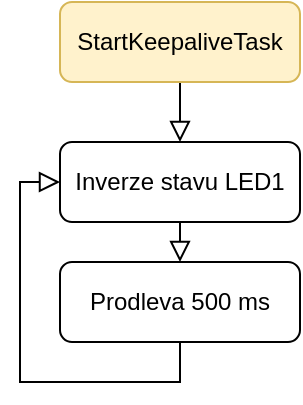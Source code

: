 <mxfile version="24.4.0" type="device" pages="7">
  <diagram id="C5RBs43oDa-KdzZeNtuy" name="KeepaliveTask">
    <mxGraphModel dx="830" dy="479" grid="1" gridSize="10" guides="1" tooltips="1" connect="1" arrows="1" fold="1" page="1" pageScale="1" pageWidth="827" pageHeight="1169" math="0" shadow="0">
      <root>
        <mxCell id="WIyWlLk6GJQsqaUBKTNV-0" />
        <mxCell id="WIyWlLk6GJQsqaUBKTNV-1" parent="WIyWlLk6GJQsqaUBKTNV-0" />
        <mxCell id="WIyWlLk6GJQsqaUBKTNV-2" value="" style="rounded=0;html=1;jettySize=auto;orthogonalLoop=1;fontSize=11;endArrow=block;endFill=0;endSize=8;strokeWidth=1;shadow=0;labelBackgroundColor=none;edgeStyle=orthogonalEdgeStyle;entryX=0.5;entryY=0;entryDx=0;entryDy=0;" parent="WIyWlLk6GJQsqaUBKTNV-1" source="WIyWlLk6GJQsqaUBKTNV-3" target="WIyWlLk6GJQsqaUBKTNV-11" edge="1">
          <mxGeometry relative="1" as="geometry">
            <mxPoint x="220" y="170" as="targetPoint" />
          </mxGeometry>
        </mxCell>
        <mxCell id="WIyWlLk6GJQsqaUBKTNV-3" value="StartKeepaliveTask" style="rounded=1;whiteSpace=wrap;html=1;fontSize=12;glass=0;strokeWidth=1;shadow=0;fillColor=#fff2cc;strokeColor=#d6b656;" parent="WIyWlLk6GJQsqaUBKTNV-1" vertex="1">
          <mxGeometry x="160" y="80" width="120" height="40" as="geometry" />
        </mxCell>
        <mxCell id="WIyWlLk6GJQsqaUBKTNV-11" value="Inverze stavu LED1" style="rounded=1;whiteSpace=wrap;html=1;fontSize=12;glass=0;strokeWidth=1;shadow=0;" parent="WIyWlLk6GJQsqaUBKTNV-1" vertex="1">
          <mxGeometry x="160" y="150" width="120" height="40" as="geometry" />
        </mxCell>
        <mxCell id="hplTSDwn3S-kSKRbcegN-0" value="Prodleva 500 ms" style="rounded=1;whiteSpace=wrap;html=1;fontSize=12;glass=0;strokeWidth=1;shadow=0;" parent="WIyWlLk6GJQsqaUBKTNV-1" vertex="1">
          <mxGeometry x="160" y="210" width="120" height="40" as="geometry" />
        </mxCell>
        <mxCell id="hplTSDwn3S-kSKRbcegN-2" value="" style="rounded=0;html=1;jettySize=auto;orthogonalLoop=1;fontSize=11;endArrow=block;endFill=0;endSize=8;strokeWidth=1;shadow=0;labelBackgroundColor=none;edgeStyle=orthogonalEdgeStyle;entryX=0.5;entryY=0;entryDx=0;entryDy=0;exitX=0.5;exitY=1;exitDx=0;exitDy=0;" parent="WIyWlLk6GJQsqaUBKTNV-1" source="WIyWlLk6GJQsqaUBKTNV-11" target="hplTSDwn3S-kSKRbcegN-0" edge="1">
          <mxGeometry relative="1" as="geometry">
            <mxPoint x="230" y="130" as="sourcePoint" />
            <mxPoint x="230" y="160" as="targetPoint" />
          </mxGeometry>
        </mxCell>
        <mxCell id="hplTSDwn3S-kSKRbcegN-3" value="" style="rounded=0;html=1;jettySize=auto;orthogonalLoop=1;fontSize=11;endArrow=block;endFill=0;endSize=8;strokeWidth=1;shadow=0;labelBackgroundColor=none;edgeStyle=orthogonalEdgeStyle;entryX=0;entryY=0.5;entryDx=0;entryDy=0;exitX=0.5;exitY=1;exitDx=0;exitDy=0;" parent="WIyWlLk6GJQsqaUBKTNV-1" source="hplTSDwn3S-kSKRbcegN-0" target="WIyWlLk6GJQsqaUBKTNV-11" edge="1">
          <mxGeometry relative="1" as="geometry">
            <mxPoint x="240" y="140" as="sourcePoint" />
            <mxPoint x="240" y="170" as="targetPoint" />
          </mxGeometry>
        </mxCell>
      </root>
    </mxGraphModel>
  </diagram>
  <diagram id="ucUdtKvbPNNOkaVsHXTh" name="HubTask">
    <mxGraphModel dx="988" dy="570" grid="1" gridSize="10" guides="1" tooltips="1" connect="1" arrows="1" fold="1" page="1" pageScale="1" pageWidth="827" pageHeight="1169" math="0" shadow="0">
      <root>
        <mxCell id="0" />
        <mxCell id="1" parent="0" />
        <mxCell id="9ZZQQHcm4yrNFa3EUmu--1" value="" style="rounded=0;html=1;jettySize=auto;orthogonalLoop=1;fontSize=11;endArrow=block;endFill=0;endSize=8;strokeWidth=1;shadow=0;labelBackgroundColor=none;edgeStyle=orthogonalEdgeStyle;entryX=0.5;entryY=0;entryDx=0;entryDy=0;" parent="1" source="9ZZQQHcm4yrNFa3EUmu--2" target="9ZZQQHcm4yrNFa3EUmu--3" edge="1">
          <mxGeometry relative="1" as="geometry">
            <mxPoint x="220" y="170" as="targetPoint" />
            <Array as="points">
              <mxPoint x="220" y="140" />
            </Array>
          </mxGeometry>
        </mxCell>
        <mxCell id="9ZZQQHcm4yrNFa3EUmu--2" value="StartHubTask" style="rounded=1;whiteSpace=wrap;html=1;fontSize=12;glass=0;strokeWidth=1;shadow=0;fillColor=#fff2cc;strokeColor=#d6b656;" parent="1" vertex="1">
          <mxGeometry x="160" y="80" width="120" height="40" as="geometry" />
        </mxCell>
        <mxCell id="9ZZQQHcm4yrNFa3EUmu--3" value="Reset&amp;nbsp;USB2514B" style="rounded=1;whiteSpace=wrap;html=1;fontSize=12;glass=0;strokeWidth=1;shadow=0;fontFamily=Helvetica;" parent="1" vertex="1">
          <mxGeometry x="160" y="140" width="120" height="20" as="geometry" />
        </mxCell>
        <mxCell id="9ZZQQHcm4yrNFa3EUmu--8" value="" style="rounded=0;html=1;jettySize=auto;orthogonalLoop=1;fontSize=11;endArrow=block;endFill=0;endSize=8;strokeWidth=1;shadow=0;labelBackgroundColor=none;edgeStyle=orthogonalEdgeStyle;entryX=0.5;entryY=0;entryDx=0;entryDy=0;exitX=0.5;exitY=1;exitDx=0;exitDy=0;" parent="1" source="9ZZQQHcm4yrNFa3EUmu--3" target="9ZZQQHcm4yrNFa3EUmu--9" edge="1">
          <mxGeometry relative="1" as="geometry">
            <mxPoint x="220" y="240" as="targetPoint" />
            <mxPoint x="220" y="190" as="sourcePoint" />
          </mxGeometry>
        </mxCell>
        <mxCell id="9ZZQQHcm4yrNFa3EUmu--9" value="Konfigurace VID, PID, porty, napájení" style="rounded=1;whiteSpace=wrap;html=1;fontSize=12;glass=0;strokeWidth=1;shadow=0;" parent="1" vertex="1">
          <mxGeometry x="160" y="180" width="120" height="40" as="geometry" />
        </mxCell>
        <mxCell id="9ZZQQHcm4yrNFa3EUmu--10" value="" style="rounded=0;html=1;jettySize=auto;orthogonalLoop=1;fontSize=11;endArrow=block;endFill=0;endSize=8;strokeWidth=1;shadow=0;labelBackgroundColor=none;edgeStyle=orthogonalEdgeStyle;entryX=0.5;entryY=0;entryDx=0;entryDy=0;exitX=0.5;exitY=1;exitDx=0;exitDy=0;" parent="1" source="9ZZQQHcm4yrNFa3EUmu--9" target="9ZZQQHcm4yrNFa3EUmu--11" edge="1">
          <mxGeometry relative="1" as="geometry">
            <mxPoint x="220" y="310" as="targetPoint" />
            <mxPoint x="210" y="270" as="sourcePoint" />
          </mxGeometry>
        </mxCell>
        <mxCell id="9ZZQQHcm4yrNFa3EUmu--11" value="USB_ATTACH" style="rounded=1;whiteSpace=wrap;html=1;fontSize=12;glass=0;strokeWidth=1;shadow=0;" parent="1" vertex="1">
          <mxGeometry x="160" y="240" width="120" height="20" as="geometry" />
        </mxCell>
      </root>
    </mxGraphModel>
  </diagram>
  <diagram id="ZbPNHWC2CUMZ7Jcg-B00" name="PowerTask">
    <mxGraphModel dx="830" dy="479" grid="1" gridSize="10" guides="1" tooltips="1" connect="1" arrows="1" fold="1" page="1" pageScale="1" pageWidth="827" pageHeight="1169" math="0" shadow="0">
      <root>
        <mxCell id="0" />
        <mxCell id="1" parent="0" />
        <mxCell id="qd5t5PDXwqZLrLWKUn9T-1" value="" style="rounded=0;html=1;jettySize=auto;orthogonalLoop=1;fontSize=11;endArrow=block;endFill=0;endSize=8;strokeWidth=1;shadow=0;labelBackgroundColor=none;edgeStyle=orthogonalEdgeStyle;entryX=0.5;entryY=0;entryDx=0;entryDy=0;" edge="1" parent="1" source="qd5t5PDXwqZLrLWKUn9T-2" target="qd5t5PDXwqZLrLWKUn9T-3">
          <mxGeometry relative="1" as="geometry">
            <mxPoint x="220" y="170" as="targetPoint" />
            <Array as="points">
              <mxPoint x="220" y="140" />
            </Array>
          </mxGeometry>
        </mxCell>
        <mxCell id="qd5t5PDXwqZLrLWKUn9T-2" value="StartPowerTask" style="rounded=1;whiteSpace=wrap;html=1;fontSize=12;glass=0;strokeWidth=1;shadow=0;fillColor=#fff2cc;strokeColor=#d6b656;" vertex="1" parent="1">
          <mxGeometry x="160" y="80" width="120" height="40" as="geometry" />
        </mxCell>
        <mxCell id="qd5t5PDXwqZLrLWKUn9T-3" value="Inicializace ADC DMA" style="rounded=1;whiteSpace=wrap;html=1;fontSize=12;glass=0;strokeWidth=1;shadow=0;fontFamily=Helvetica;" vertex="1" parent="1">
          <mxGeometry x="160" y="140" width="120" height="20" as="geometry" />
        </mxCell>
        <mxCell id="qd5t5PDXwqZLrLWKUn9T-4" value="" style="rounded=0;html=1;jettySize=auto;orthogonalLoop=1;fontSize=11;endArrow=block;endFill=0;endSize=8;strokeWidth=1;shadow=0;labelBackgroundColor=none;edgeStyle=orthogonalEdgeStyle;entryX=0.5;entryY=0;entryDx=0;entryDy=0;exitX=0.5;exitY=1;exitDx=0;exitDy=0;" edge="1" parent="1" source="qd5t5PDXwqZLrLWKUn9T-3" target="qd5t5PDXwqZLrLWKUn9T-5">
          <mxGeometry relative="1" as="geometry">
            <mxPoint x="220" y="240" as="targetPoint" />
            <mxPoint x="220" y="190" as="sourcePoint" />
          </mxGeometry>
        </mxCell>
        <mxCell id="qd5t5PDXwqZLrLWKUn9T-5" value="Uložení ADC hodnot" style="rounded=1;whiteSpace=wrap;html=1;fontSize=12;glass=0;strokeWidth=1;shadow=0;" vertex="1" parent="1">
          <mxGeometry x="160" y="180" width="120" height="20" as="geometry" />
        </mxCell>
        <mxCell id="qd5t5PDXwqZLrLWKUn9T-6" value="" style="rounded=0;html=1;jettySize=auto;orthogonalLoop=1;fontSize=11;endArrow=block;endFill=0;endSize=8;strokeWidth=1;shadow=0;labelBackgroundColor=none;edgeStyle=orthogonalEdgeStyle;entryX=0.5;entryY=0;entryDx=0;entryDy=0;exitX=0.5;exitY=1;exitDx=0;exitDy=0;" edge="1" parent="1" source="qd5t5PDXwqZLrLWKUn9T-5" target="qd5t5PDXwqZLrLWKUn9T-7">
          <mxGeometry relative="1" as="geometry">
            <mxPoint x="220" y="310" as="targetPoint" />
            <mxPoint x="210" y="270" as="sourcePoint" />
          </mxGeometry>
        </mxCell>
        <mxCell id="qd5t5PDXwqZLrLWKUn9T-7" value="Přepočet na fyzikální jednotky" style="rounded=1;whiteSpace=wrap;html=1;fontSize=12;glass=0;strokeWidth=1;shadow=0;" vertex="1" parent="1">
          <mxGeometry x="160" y="220" width="120" height="30" as="geometry" />
        </mxCell>
        <mxCell id="qd5t5PDXwqZLrLWKUn9T-10" value="" style="rounded=0;html=1;jettySize=auto;orthogonalLoop=1;fontSize=11;endArrow=block;endFill=0;endSize=8;strokeWidth=1;shadow=0;labelBackgroundColor=none;edgeStyle=orthogonalEdgeStyle;entryX=0.5;entryY=0;entryDx=0;entryDy=0;" edge="1" parent="1" target="qyGDNY_KHpu4C1Kd26e8-1">
          <mxGeometry relative="1" as="geometry">
            <mxPoint x="220" y="270" as="targetPoint" />
            <mxPoint x="220" y="250" as="sourcePoint" />
          </mxGeometry>
        </mxCell>
        <mxCell id="qd5t5PDXwqZLrLWKUn9T-12" value="IIR filtr &lt;br&gt;napětí&amp;nbsp;&lt;br&gt;baterie" style="rhombus;whiteSpace=wrap;html=1;shadow=0;fontFamily=Helvetica;fontSize=12;align=center;strokeWidth=1;spacing=6;spacingTop=-4;" vertex="1" parent="1">
          <mxGeometry x="170" y="310" width="100" height="80" as="geometry" />
        </mxCell>
        <mxCell id="qd5t5PDXwqZLrLWKUn9T-13" value="" style="rounded=0;html=1;jettySize=auto;orthogonalLoop=1;fontSize=11;endArrow=block;endFill=0;endSize=8;strokeWidth=1;shadow=0;labelBackgroundColor=none;edgeStyle=orthogonalEdgeStyle;entryX=0;entryY=0.5;entryDx=0;entryDy=0;exitX=-0.03;exitY=0.494;exitDx=0;exitDy=0;exitPerimeter=0;" edge="1" parent="1" source="qd5t5PDXwqZLrLWKUn9T-12" target="qd5t5PDXwqZLrLWKUn9T-3">
          <mxGeometry relative="1" as="geometry">
            <mxPoint x="160" y="170" as="targetPoint" />
            <mxPoint x="150" y="350" as="sourcePoint" />
            <Array as="points">
              <mxPoint x="120" y="350" />
              <mxPoint x="120" y="150" />
            </Array>
          </mxGeometry>
        </mxCell>
        <mxCell id="qd5t5PDXwqZLrLWKUn9T-14" value="&amp;gt;3,5V" style="edgeLabel;html=1;align=center;verticalAlign=middle;resizable=0;points=[];" vertex="1" connectable="0" parent="qd5t5PDXwqZLrLWKUn9T-13">
          <mxGeometry x="-0.851" y="-1" relative="1" as="geometry">
            <mxPoint y="-9" as="offset" />
          </mxGeometry>
        </mxCell>
        <mxCell id="qd5t5PDXwqZLrLWKUn9T-15" value="" style="rounded=0;html=1;jettySize=auto;orthogonalLoop=1;fontSize=11;endArrow=block;endFill=0;endSize=8;strokeWidth=1;shadow=0;labelBackgroundColor=none;edgeStyle=orthogonalEdgeStyle;exitX=0.5;exitY=1;exitDx=0;exitDy=0;entryX=0.5;entryY=0;entryDx=0;entryDy=0;" edge="1" parent="1" source="qd5t5PDXwqZLrLWKUn9T-12" target="qd5t5PDXwqZLrLWKUn9T-16">
          <mxGeometry relative="1" as="geometry">
            <mxPoint x="220" y="420" as="targetPoint" />
            <mxPoint x="240" y="310" as="sourcePoint" />
          </mxGeometry>
        </mxCell>
        <mxCell id="qd5t5PDXwqZLrLWKUn9T-17" value="&amp;lt;3,5V" style="edgeLabel;html=1;align=center;verticalAlign=middle;resizable=0;points=[];" vertex="1" connectable="0" parent="qd5t5PDXwqZLrLWKUn9T-15">
          <mxGeometry x="-0.286" y="1" relative="1" as="geometry">
            <mxPoint x="19" as="offset" />
          </mxGeometry>
        </mxCell>
        <mxCell id="qd5t5PDXwqZLrLWKUn9T-16" value="Odpojení napájení" style="rounded=1;whiteSpace=wrap;html=1;fontSize=12;glass=0;strokeWidth=1;shadow=0;" vertex="1" parent="1">
          <mxGeometry x="160" y="420" width="120" height="20" as="geometry" />
        </mxCell>
        <mxCell id="qyGDNY_KHpu4C1Kd26e8-1" value="Uložení GUI statistik" style="rounded=1;whiteSpace=wrap;html=1;fontSize=12;glass=0;strokeWidth=1;shadow=0;" vertex="1" parent="1">
          <mxGeometry x="160" y="270" width="120" height="20" as="geometry" />
        </mxCell>
        <mxCell id="qyGDNY_KHpu4C1Kd26e8-3" value="" style="rounded=0;html=1;jettySize=auto;orthogonalLoop=1;fontSize=11;endArrow=block;endFill=0;endSize=8;strokeWidth=1;shadow=0;labelBackgroundColor=none;edgeStyle=orthogonalEdgeStyle;entryX=0.5;entryY=0;entryDx=0;entryDy=0;exitX=0.5;exitY=1;exitDx=0;exitDy=0;" edge="1" parent="1" source="qyGDNY_KHpu4C1Kd26e8-1" target="qd5t5PDXwqZLrLWKUn9T-12">
          <mxGeometry relative="1" as="geometry">
            <mxPoint x="230" y="280" as="targetPoint" />
            <mxPoint x="230" y="260" as="sourcePoint" />
          </mxGeometry>
        </mxCell>
      </root>
    </mxGraphModel>
  </diagram>
  <diagram id="aCmL_KktFxLuaDWrXzOn" name="gpsTask">
    <mxGraphModel dx="988" dy="570" grid="1" gridSize="10" guides="1" tooltips="1" connect="1" arrows="1" fold="1" page="1" pageScale="1" pageWidth="827" pageHeight="1169" math="0" shadow="0">
      <root>
        <mxCell id="0" />
        <mxCell id="1" parent="0" />
        <mxCell id="H3mXoiHCoQOXrVeItYBq-17" value="" style="rounded=0;html=1;jettySize=auto;orthogonalLoop=1;fontSize=11;endArrow=block;endFill=0;endSize=8;strokeWidth=1;shadow=0;labelBackgroundColor=none;edgeStyle=orthogonalEdgeStyle;entryX=0.5;entryY=0;entryDx=0;entryDy=0;" edge="1" parent="1" source="H3mXoiHCoQOXrVeItYBq-18" target="H3mXoiHCoQOXrVeItYBq-19">
          <mxGeometry relative="1" as="geometry">
            <mxPoint x="340" y="250" as="targetPoint" />
            <Array as="points">
              <mxPoint x="340" y="220" />
            </Array>
          </mxGeometry>
        </mxCell>
        <mxCell id="H3mXoiHCoQOXrVeItYBq-18" value="StartGpsTask" style="rounded=1;whiteSpace=wrap;html=1;fontSize=12;glass=0;strokeWidth=1;shadow=0;fillColor=#fff2cc;strokeColor=#d6b656;" vertex="1" parent="1">
          <mxGeometry x="280" y="160" width="120" height="40" as="geometry" />
        </mxCell>
        <mxCell id="H3mXoiHCoQOXrVeItYBq-19" value="Reset GNSS modulu" style="rounded=1;whiteSpace=wrap;html=1;fontSize=12;glass=0;strokeWidth=1;shadow=0;fontFamily=Helvetica;" vertex="1" parent="1">
          <mxGeometry x="280" y="220" width="120" height="20" as="geometry" />
        </mxCell>
        <mxCell id="H3mXoiHCoQOXrVeItYBq-20" value="" style="rounded=0;html=1;jettySize=auto;orthogonalLoop=1;fontSize=11;endArrow=block;endFill=0;endSize=8;strokeWidth=1;shadow=0;labelBackgroundColor=none;edgeStyle=orthogonalEdgeStyle;entryX=0.5;entryY=0;entryDx=0;entryDy=0;exitX=0.5;exitY=1;exitDx=0;exitDy=0;" edge="1" parent="1" source="H3mXoiHCoQOXrVeItYBq-19" target="H3mXoiHCoQOXrVeItYBq-21">
          <mxGeometry relative="1" as="geometry">
            <mxPoint x="340" y="320" as="targetPoint" />
            <mxPoint x="340" y="270" as="sourcePoint" />
          </mxGeometry>
        </mxCell>
        <mxCell id="H3mXoiHCoQOXrVeItYBq-21" value="Inicializace GNSS" style="rounded=1;whiteSpace=wrap;html=1;fontSize=12;glass=0;strokeWidth=1;shadow=0;" vertex="1" parent="1">
          <mxGeometry x="280" y="260" width="120" height="20" as="geometry" />
        </mxCell>
        <mxCell id="H3mXoiHCoQOXrVeItYBq-22" value="" style="rounded=0;html=1;jettySize=auto;orthogonalLoop=1;fontSize=11;endArrow=block;endFill=0;endSize=8;strokeWidth=1;shadow=0;labelBackgroundColor=none;edgeStyle=orthogonalEdgeStyle;entryX=0.5;entryY=0;entryDx=0;entryDy=0;exitX=0.5;exitY=1;exitDx=0;exitDy=0;" edge="1" parent="1" source="H3mXoiHCoQOXrVeItYBq-21" target="H3mXoiHCoQOXrVeItYBq-23">
          <mxGeometry relative="1" as="geometry">
            <mxPoint x="340" y="390" as="targetPoint" />
            <mxPoint x="330" y="350" as="sourcePoint" />
          </mxGeometry>
        </mxCell>
        <mxCell id="H3mXoiHCoQOXrVeItYBq-39" style="edgeStyle=orthogonalEdgeStyle;rounded=0;orthogonalLoop=1;jettySize=auto;html=1;entryX=0.5;entryY=0;entryDx=0;entryDy=0;shadow=0;strokeColor=default;strokeWidth=1;align=center;verticalAlign=middle;fontFamily=Helvetica;fontSize=11;fontColor=default;labelBackgroundColor=none;endArrow=block;endFill=0;endSize=8;" edge="1" parent="1" source="H3mXoiHCoQOXrVeItYBq-23" target="H3mXoiHCoQOXrVeItYBq-31">
          <mxGeometry relative="1" as="geometry">
            <Array as="points">
              <mxPoint x="340" y="350" />
            </Array>
          </mxGeometry>
        </mxCell>
        <mxCell id="H3mXoiHCoQOXrVeItYBq-23" value="Příjem periodických dat a konverze" style="rounded=1;whiteSpace=wrap;html=1;fontSize=12;glass=0;strokeWidth=1;shadow=0;" vertex="1" parent="1">
          <mxGeometry x="280" y="300" width="120" height="30" as="geometry" />
        </mxCell>
        <mxCell id="H3mXoiHCoQOXrVeItYBq-42" style="edgeStyle=orthogonalEdgeStyle;rounded=0;orthogonalLoop=1;jettySize=auto;html=1;entryX=0;entryY=0.5;entryDx=0;entryDy=0;shadow=0;strokeColor=default;strokeWidth=1;align=center;verticalAlign=middle;fontFamily=Helvetica;fontSize=11;fontColor=default;labelBackgroundColor=none;endArrow=block;endFill=0;endSize=8;" edge="1" parent="1" source="H3mXoiHCoQOXrVeItYBq-25" target="H3mXoiHCoQOXrVeItYBq-23">
          <mxGeometry relative="1" as="geometry">
            <Array as="points">
              <mxPoint x="260" y="430" />
              <mxPoint x="260" y="315" />
            </Array>
          </mxGeometry>
        </mxCell>
        <mxCell id="H3mXoiHCoQOXrVeItYBq-43" value="Ne" style="edgeLabel;html=1;align=center;verticalAlign=middle;resizable=0;points=[];fontFamily=Helvetica;fontSize=11;fontColor=default;labelBackgroundColor=none;" vertex="1" connectable="0" parent="H3mXoiHCoQOXrVeItYBq-42">
          <mxGeometry x="-0.711" y="2" relative="1" as="geometry">
            <mxPoint x="10" y="-12" as="offset" />
          </mxGeometry>
        </mxCell>
        <mxCell id="H3mXoiHCoQOXrVeItYBq-44" style="edgeStyle=orthogonalEdgeStyle;rounded=0;orthogonalLoop=1;jettySize=auto;html=1;entryX=0.5;entryY=0;entryDx=0;entryDy=0;shadow=0;strokeColor=default;strokeWidth=1;align=center;verticalAlign=middle;fontFamily=Helvetica;fontSize=11;fontColor=default;labelBackgroundColor=none;endArrow=block;endFill=0;endSize=8;" edge="1" parent="1" source="H3mXoiHCoQOXrVeItYBq-25" target="H3mXoiHCoQOXrVeItYBq-30">
          <mxGeometry relative="1" as="geometry">
            <Array as="points">
              <mxPoint x="340" y="480" />
              <mxPoint x="340" y="480" />
            </Array>
          </mxGeometry>
        </mxCell>
        <mxCell id="H3mXoiHCoQOXrVeItYBq-45" value="Ano" style="edgeLabel;html=1;align=center;verticalAlign=middle;resizable=0;points=[];fontFamily=Helvetica;fontSize=11;fontColor=default;labelBackgroundColor=none;" vertex="1" connectable="0" parent="H3mXoiHCoQOXrVeItYBq-44">
          <mxGeometry x="-0.635" relative="1" as="geometry">
            <mxPoint x="20" as="offset" />
          </mxGeometry>
        </mxCell>
        <mxCell id="H3mXoiHCoQOXrVeItYBq-25" value="První 3D fix&lt;br&gt;od zapnutí?" style="rhombus;whiteSpace=wrap;html=1;shadow=0;fontFamily=Helvetica;fontSize=12;align=center;strokeWidth=1;spacing=6;spacingTop=-4;" vertex="1" parent="1">
          <mxGeometry x="290" y="390" width="100" height="80" as="geometry" />
        </mxCell>
        <mxCell id="H3mXoiHCoQOXrVeItYBq-47" style="edgeStyle=orthogonalEdgeStyle;rounded=0;orthogonalLoop=1;jettySize=auto;html=1;entryX=1;entryY=0.5;entryDx=0;entryDy=0;shadow=0;strokeColor=default;strokeWidth=1;align=center;verticalAlign=middle;fontFamily=Helvetica;fontSize=11;fontColor=default;labelBackgroundColor=none;endArrow=block;endFill=0;endSize=8;" edge="1" parent="1" source="H3mXoiHCoQOXrVeItYBq-30" target="H3mXoiHCoQOXrVeItYBq-23">
          <mxGeometry relative="1" as="geometry">
            <Array as="points">
              <mxPoint x="420" y="500" />
              <mxPoint x="420" y="315" />
            </Array>
          </mxGeometry>
        </mxCell>
        <mxCell id="H3mXoiHCoQOXrVeItYBq-30" value="Nastavení RTC" style="rounded=1;whiteSpace=wrap;html=1;fontSize=12;glass=0;strokeWidth=1;shadow=0;" vertex="1" parent="1">
          <mxGeometry x="280" y="490" width="120" height="20" as="geometry" />
        </mxCell>
        <mxCell id="H3mXoiHCoQOXrVeItYBq-41" style="edgeStyle=orthogonalEdgeStyle;rounded=0;orthogonalLoop=1;jettySize=auto;html=1;entryX=0.5;entryY=0;entryDx=0;entryDy=0;shadow=0;strokeColor=default;strokeWidth=1;align=center;verticalAlign=middle;fontFamily=Helvetica;fontSize=11;fontColor=default;labelBackgroundColor=none;endArrow=block;endFill=0;endSize=8;" edge="1" parent="1" source="H3mXoiHCoQOXrVeItYBq-31" target="H3mXoiHCoQOXrVeItYBq-25">
          <mxGeometry relative="1" as="geometry">
            <Array as="points">
              <mxPoint x="340" y="380" />
              <mxPoint x="340" y="380" />
            </Array>
          </mxGeometry>
        </mxCell>
        <mxCell id="H3mXoiHCoQOXrVeItYBq-31" value="Uložení GUI statistik" style="rounded=1;whiteSpace=wrap;html=1;fontSize=12;glass=0;strokeWidth=1;shadow=0;" vertex="1" parent="1">
          <mxGeometry x="280" y="350" width="120" height="20" as="geometry" />
        </mxCell>
      </root>
    </mxGraphModel>
  </diagram>
  <diagram name="LsmTask" id="N92R-dceSnTB6qoz1kQp">
    <mxGraphModel dx="1185" dy="684" grid="1" gridSize="10" guides="1" tooltips="1" connect="1" arrows="1" fold="1" page="1" pageScale="1" pageWidth="827" pageHeight="1169" math="0" shadow="0">
      <root>
        <mxCell id="jsYXYs21CHqa7QGx6A7L-0" />
        <mxCell id="jsYXYs21CHqa7QGx6A7L-1" parent="jsYXYs21CHqa7QGx6A7L-0" />
        <mxCell id="jsYXYs21CHqa7QGx6A7L-2" value="" style="rounded=0;html=1;jettySize=auto;orthogonalLoop=1;fontSize=11;endArrow=block;endFill=0;endSize=8;strokeWidth=1;shadow=0;labelBackgroundColor=none;edgeStyle=orthogonalEdgeStyle;entryX=0.5;entryY=0;entryDx=0;entryDy=0;" edge="1" parent="jsYXYs21CHqa7QGx6A7L-1" source="jsYXYs21CHqa7QGx6A7L-3" target="jsYXYs21CHqa7QGx6A7L-4">
          <mxGeometry relative="1" as="geometry">
            <mxPoint x="340" y="250" as="targetPoint" />
            <Array as="points">
              <mxPoint x="340" y="220" />
            </Array>
          </mxGeometry>
        </mxCell>
        <mxCell id="jsYXYs21CHqa7QGx6A7L-3" value="StartGpsTask" style="rounded=1;whiteSpace=wrap;html=1;fontSize=12;glass=0;strokeWidth=1;shadow=0;fillColor=#fff2cc;strokeColor=#d6b656;" vertex="1" parent="jsYXYs21CHqa7QGx6A7L-1">
          <mxGeometry x="280" y="160" width="120" height="40" as="geometry" />
        </mxCell>
        <mxCell id="ioCwiMggKOSfTDHAr74E-5" style="edgeStyle=orthogonalEdgeStyle;rounded=0;orthogonalLoop=1;jettySize=auto;html=1;entryX=0.5;entryY=0;entryDx=0;entryDy=0;shadow=0;strokeColor=default;strokeWidth=1;align=center;verticalAlign=middle;fontFamily=Helvetica;fontSize=11;fontColor=default;labelBackgroundColor=none;endArrow=block;endFill=0;endSize=8;" edge="1" parent="jsYXYs21CHqa7QGx6A7L-1" source="jsYXYs21CHqa7QGx6A7L-4" target="ioCwiMggKOSfTDHAr74E-0">
          <mxGeometry relative="1" as="geometry">
            <Array as="points">
              <mxPoint x="340" y="250" />
              <mxPoint x="340" y="250" />
            </Array>
          </mxGeometry>
        </mxCell>
        <mxCell id="jsYXYs21CHqa7QGx6A7L-4" value="Inicializace LSM303" style="rounded=1;whiteSpace=wrap;html=1;fontSize=12;glass=0;strokeWidth=1;shadow=0;fontFamily=Helvetica;" vertex="1" parent="jsYXYs21CHqa7QGx6A7L-1">
          <mxGeometry x="280" y="220" width="120" height="20" as="geometry" />
        </mxCell>
        <mxCell id="jsYXYs21CHqa7QGx6A7L-6" value="GPIO přerušení Magnetometer data ready" style="rounded=0;whiteSpace=wrap;html=1;fontSize=12;glass=0;strokeWidth=1;shadow=0;fillColor=#f8cecc;strokeColor=#b85450;" vertex="1" parent="jsYXYs21CHqa7QGx6A7L-1">
          <mxGeometry x="414" y="160" width="120" height="50" as="geometry" />
        </mxCell>
        <mxCell id="jsYXYs21CHqa7QGx6A7L-7" value="" style="rounded=0;html=1;jettySize=auto;orthogonalLoop=1;fontSize=11;endArrow=block;endFill=0;endSize=8;strokeWidth=1;shadow=0;labelBackgroundColor=none;edgeStyle=orthogonalEdgeStyle;entryX=0.5;entryY=0;entryDx=0;entryDy=0;exitX=0.5;exitY=1;exitDx=0;exitDy=0;" edge="1" parent="jsYXYs21CHqa7QGx6A7L-1" source="jsYXYs21CHqa7QGx6A7L-6" target="ioCwiMggKOSfTDHAr74E-1">
          <mxGeometry relative="1" as="geometry">
            <mxPoint x="474" y="230" as="targetPoint" />
            <mxPoint x="464" y="250" as="sourcePoint" />
          </mxGeometry>
        </mxCell>
        <mxCell id="ioCwiMggKOSfTDHAr74E-7" style="edgeStyle=orthogonalEdgeStyle;rounded=0;orthogonalLoop=1;jettySize=auto;html=1;entryX=0.5;entryY=0;entryDx=0;entryDy=0;shadow=0;strokeColor=default;strokeWidth=1;align=center;verticalAlign=middle;fontFamily=Helvetica;fontSize=11;fontColor=default;labelBackgroundColor=none;endArrow=block;endFill=0;endSize=8;" edge="1" parent="jsYXYs21CHqa7QGx6A7L-1" source="ioCwiMggKOSfTDHAr74E-0" target="ioCwiMggKOSfTDHAr74E-6">
          <mxGeometry relative="1" as="geometry">
            <Array as="points">
              <mxPoint x="340" y="280" />
              <mxPoint x="340" y="280" />
            </Array>
          </mxGeometry>
        </mxCell>
        <mxCell id="ioCwiMggKOSfTDHAr74E-0" value="Čekání na semafor" style="rounded=1;whiteSpace=wrap;html=1;fontSize=12;glass=0;strokeWidth=1;shadow=0;fontFamily=Helvetica;" vertex="1" parent="jsYXYs21CHqa7QGx6A7L-1">
          <mxGeometry x="280" y="260" width="120" height="20" as="geometry" />
        </mxCell>
        <mxCell id="ioCwiMggKOSfTDHAr74E-1" value="I2C DMA přenos" style="rounded=1;whiteSpace=wrap;html=1;fontSize=12;glass=0;strokeWidth=1;shadow=0;fontFamily=Helvetica;" vertex="1" parent="jsYXYs21CHqa7QGx6A7L-1">
          <mxGeometry x="414" y="230" width="120" height="20" as="geometry" />
        </mxCell>
        <mxCell id="ioCwiMggKOSfTDHAr74E-2" value="I2C přerušení RxCplt" style="rounded=0;whiteSpace=wrap;html=1;fontSize=12;glass=0;strokeWidth=1;shadow=0;fillColor=#f8cecc;strokeColor=#b85450;" vertex="1" parent="jsYXYs21CHqa7QGx6A7L-1">
          <mxGeometry x="550" y="160" width="120" height="50" as="geometry" />
        </mxCell>
        <mxCell id="ioCwiMggKOSfTDHAr74E-3" value="" style="rounded=0;html=1;jettySize=auto;orthogonalLoop=1;fontSize=11;endArrow=block;endFill=0;endSize=8;strokeWidth=1;shadow=0;labelBackgroundColor=none;edgeStyle=orthogonalEdgeStyle;entryX=0.5;entryY=0;entryDx=0;entryDy=0;exitX=0.5;exitY=1;exitDx=0;exitDy=0;" edge="1" parent="jsYXYs21CHqa7QGx6A7L-1" source="ioCwiMggKOSfTDHAr74E-2" target="ioCwiMggKOSfTDHAr74E-4">
          <mxGeometry relative="1" as="geometry">
            <mxPoint x="610" y="230" as="targetPoint" />
            <mxPoint x="600" y="250" as="sourcePoint" />
          </mxGeometry>
        </mxCell>
        <mxCell id="ioCwiMggKOSfTDHAr74E-4" value="uvolnění semaforu" style="rounded=1;whiteSpace=wrap;html=1;fontSize=12;glass=0;strokeWidth=1;shadow=0;fontFamily=Helvetica;" vertex="1" parent="jsYXYs21CHqa7QGx6A7L-1">
          <mxGeometry x="550" y="230" width="120" height="20" as="geometry" />
        </mxCell>
        <mxCell id="ioCwiMggKOSfTDHAr74E-9" style="edgeStyle=orthogonalEdgeStyle;rounded=0;orthogonalLoop=1;jettySize=auto;html=1;entryX=0.5;entryY=0;entryDx=0;entryDy=0;shadow=0;strokeColor=default;strokeWidth=1;align=center;verticalAlign=middle;fontFamily=Helvetica;fontSize=11;fontColor=default;labelBackgroundColor=none;endArrow=block;endFill=0;endSize=8;" edge="1" parent="jsYXYs21CHqa7QGx6A7L-1" source="ioCwiMggKOSfTDHAr74E-6" target="ioCwiMggKOSfTDHAr74E-8">
          <mxGeometry relative="1" as="geometry">
            <Array as="points">
              <mxPoint x="340" y="340" />
              <mxPoint x="340" y="340" />
            </Array>
          </mxGeometry>
        </mxCell>
        <mxCell id="ioCwiMggKOSfTDHAr74E-6" value="Přepočet dat do fyzikálních jednotek" style="rounded=1;whiteSpace=wrap;html=1;fontSize=12;glass=0;strokeWidth=1;shadow=0;fontFamily=Helvetica;" vertex="1" parent="jsYXYs21CHqa7QGx6A7L-1">
          <mxGeometry x="280" y="300" width="120" height="30" as="geometry" />
        </mxCell>
        <mxCell id="ioCwiMggKOSfTDHAr74E-10" style="edgeStyle=orthogonalEdgeStyle;rounded=0;orthogonalLoop=1;jettySize=auto;html=1;shadow=0;strokeColor=default;strokeWidth=1;align=center;verticalAlign=middle;fontFamily=Helvetica;fontSize=11;fontColor=default;labelBackgroundColor=none;endArrow=block;endFill=0;shape=flexArrow;entryX=0;entryY=0.5;entryDx=0;entryDy=0;" edge="1" parent="jsYXYs21CHqa7QGx6A7L-1" source="ioCwiMggKOSfTDHAr74E-8" target="p3-IMholyK1FQ8p68zha-3">
          <mxGeometry relative="1" as="geometry">
            <mxPoint x="480" y="365" as="targetPoint" />
          </mxGeometry>
        </mxCell>
        <mxCell id="ioCwiMggKOSfTDHAr74E-11" value="lsmQueue" style="edgeLabel;html=1;align=center;verticalAlign=middle;resizable=0;points=[];fontFamily=Helvetica;fontSize=11;fontColor=default;labelBackgroundColor=none;" vertex="1" connectable="0" parent="ioCwiMggKOSfTDHAr74E-10">
          <mxGeometry x="-0.245" relative="1" as="geometry">
            <mxPoint y="-15" as="offset" />
          </mxGeometry>
        </mxCell>
        <mxCell id="p3-IMholyK1FQ8p68zha-1" style="edgeStyle=orthogonalEdgeStyle;rounded=0;orthogonalLoop=1;jettySize=auto;html=1;entryX=0.5;entryY=0;entryDx=0;entryDy=0;shadow=0;strokeColor=default;strokeWidth=1;align=center;verticalAlign=middle;fontFamily=Helvetica;fontSize=11;fontColor=default;labelBackgroundColor=none;endArrow=block;endFill=0;endSize=8;" edge="1" parent="jsYXYs21CHqa7QGx6A7L-1" source="ioCwiMggKOSfTDHAr74E-8" target="p3-IMholyK1FQ8p68zha-0">
          <mxGeometry relative="1" as="geometry">
            <Array as="points">
              <mxPoint x="340" y="380" />
              <mxPoint x="340" y="380" />
            </Array>
          </mxGeometry>
        </mxCell>
        <mxCell id="ioCwiMggKOSfTDHAr74E-8" value="Odeslání zaznamenaných dat" style="rounded=1;whiteSpace=wrap;html=1;fontSize=12;glass=0;strokeWidth=1;shadow=0;fontFamily=Helvetica;" vertex="1" parent="jsYXYs21CHqa7QGx6A7L-1">
          <mxGeometry x="280" y="350" width="120" height="30" as="geometry" />
        </mxCell>
        <mxCell id="p3-IMholyK1FQ8p68zha-2" style="edgeStyle=orthogonalEdgeStyle;rounded=0;orthogonalLoop=1;jettySize=auto;html=1;entryX=0;entryY=0.5;entryDx=0;entryDy=0;shadow=0;strokeColor=default;strokeWidth=1;align=center;verticalAlign=middle;fontFamily=Helvetica;fontSize=11;fontColor=default;labelBackgroundColor=none;endArrow=block;endFill=0;endSize=8;" edge="1" parent="jsYXYs21CHqa7QGx6A7L-1" source="p3-IMholyK1FQ8p68zha-0" target="ioCwiMggKOSfTDHAr74E-0">
          <mxGeometry relative="1" as="geometry">
            <Array as="points">
              <mxPoint x="260" y="410" />
              <mxPoint x="260" y="270" />
            </Array>
          </mxGeometry>
        </mxCell>
        <mxCell id="p3-IMholyK1FQ8p68zha-0" value="Uložení GUI statistik" style="rounded=1;whiteSpace=wrap;html=1;fontSize=12;glass=0;strokeWidth=1;shadow=0;" vertex="1" parent="jsYXYs21CHqa7QGx6A7L-1">
          <mxGeometry x="280" y="400" width="120" height="20" as="geometry" />
        </mxCell>
        <mxCell id="p3-IMholyK1FQ8p68zha-3" value="adisTask" style="rounded=1;whiteSpace=wrap;html=1;fontSize=12;glass=0;strokeWidth=1;shadow=0;fillColor=#fff2cc;strokeColor=#d6b656;" vertex="1" parent="jsYXYs21CHqa7QGx6A7L-1">
          <mxGeometry x="490" y="345" width="120" height="40" as="geometry" />
        </mxCell>
      </root>
    </mxGraphModel>
  </diagram>
  <diagram name="MpuTask" id="pP6uxZweKrDmrcmnhpT3">
    <mxGraphModel dx="1185" dy="684" grid="1" gridSize="10" guides="1" tooltips="1" connect="1" arrows="1" fold="1" page="1" pageScale="1" pageWidth="827" pageHeight="1169" math="0" shadow="0">
      <root>
        <mxCell id="zWkxw4Bb1DJtnc9ucGg8-0" />
        <mxCell id="zWkxw4Bb1DJtnc9ucGg8-1" parent="zWkxw4Bb1DJtnc9ucGg8-0" />
        <mxCell id="zWkxw4Bb1DJtnc9ucGg8-2" value="" style="rounded=0;html=1;jettySize=auto;orthogonalLoop=1;fontSize=11;endArrow=block;endFill=0;endSize=8;strokeWidth=1;shadow=0;labelBackgroundColor=none;edgeStyle=orthogonalEdgeStyle;entryX=0.5;entryY=0;entryDx=0;entryDy=0;" edge="1" parent="zWkxw4Bb1DJtnc9ucGg8-1" source="zWkxw4Bb1DJtnc9ucGg8-3" target="zWkxw4Bb1DJtnc9ucGg8-5">
          <mxGeometry relative="1" as="geometry">
            <mxPoint x="340" y="250" as="targetPoint" />
            <Array as="points">
              <mxPoint x="340" y="220" />
            </Array>
          </mxGeometry>
        </mxCell>
        <mxCell id="zWkxw4Bb1DJtnc9ucGg8-3" value="StartMpuTask" style="rounded=1;whiteSpace=wrap;html=1;fontSize=12;glass=0;strokeWidth=1;shadow=0;fillColor=#fff2cc;strokeColor=#d6b656;" vertex="1" parent="zWkxw4Bb1DJtnc9ucGg8-1">
          <mxGeometry x="280" y="160" width="120" height="40" as="geometry" />
        </mxCell>
        <mxCell id="zWkxw4Bb1DJtnc9ucGg8-4" style="edgeStyle=orthogonalEdgeStyle;rounded=0;orthogonalLoop=1;jettySize=auto;html=1;entryX=0.5;entryY=0;entryDx=0;entryDy=0;shadow=0;strokeColor=default;strokeWidth=1;align=center;verticalAlign=middle;fontFamily=Helvetica;fontSize=11;fontColor=default;labelBackgroundColor=none;endArrow=block;endFill=0;endSize=8;" edge="1" parent="zWkxw4Bb1DJtnc9ucGg8-1" source="zWkxw4Bb1DJtnc9ucGg8-5" target="zWkxw4Bb1DJtnc9ucGg8-9">
          <mxGeometry relative="1" as="geometry">
            <Array as="points">
              <mxPoint x="340" y="250" />
              <mxPoint x="340" y="250" />
            </Array>
          </mxGeometry>
        </mxCell>
        <mxCell id="zWkxw4Bb1DJtnc9ucGg8-5" value="Inicializace MPU6050" style="rounded=1;whiteSpace=wrap;html=1;fontSize=12;glass=0;strokeWidth=1;shadow=0;fontFamily=Helvetica;" vertex="1" parent="zWkxw4Bb1DJtnc9ucGg8-1">
          <mxGeometry x="280" y="220" width="120" height="20" as="geometry" />
        </mxCell>
        <mxCell id="zWkxw4Bb1DJtnc9ucGg8-6" value="GPIO přerušení IMU data ready" style="rounded=0;whiteSpace=wrap;html=1;fontSize=12;glass=0;strokeWidth=1;shadow=0;fillColor=#f8cecc;strokeColor=#b85450;" vertex="1" parent="zWkxw4Bb1DJtnc9ucGg8-1">
          <mxGeometry x="414" y="160" width="120" height="50" as="geometry" />
        </mxCell>
        <mxCell id="zWkxw4Bb1DJtnc9ucGg8-7" value="" style="rounded=0;html=1;jettySize=auto;orthogonalLoop=1;fontSize=11;endArrow=block;endFill=0;endSize=8;strokeWidth=1;shadow=0;labelBackgroundColor=none;edgeStyle=orthogonalEdgeStyle;entryX=0.5;entryY=0;entryDx=0;entryDy=0;exitX=0.5;exitY=1;exitDx=0;exitDy=0;" edge="1" parent="zWkxw4Bb1DJtnc9ucGg8-1" source="zWkxw4Bb1DJtnc9ucGg8-6" target="zWkxw4Bb1DJtnc9ucGg8-10">
          <mxGeometry relative="1" as="geometry">
            <mxPoint x="474" y="230" as="targetPoint" />
            <mxPoint x="464" y="250" as="sourcePoint" />
          </mxGeometry>
        </mxCell>
        <mxCell id="zWkxw4Bb1DJtnc9ucGg8-8" style="edgeStyle=orthogonalEdgeStyle;rounded=0;orthogonalLoop=1;jettySize=auto;html=1;entryX=0.5;entryY=0;entryDx=0;entryDy=0;shadow=0;strokeColor=default;strokeWidth=1;align=center;verticalAlign=middle;fontFamily=Helvetica;fontSize=11;fontColor=default;labelBackgroundColor=none;endArrow=block;endFill=0;endSize=8;" edge="1" parent="zWkxw4Bb1DJtnc9ucGg8-1" source="zWkxw4Bb1DJtnc9ucGg8-9" target="zWkxw4Bb1DJtnc9ucGg8-15">
          <mxGeometry relative="1" as="geometry">
            <Array as="points">
              <mxPoint x="340" y="280" />
              <mxPoint x="340" y="280" />
            </Array>
          </mxGeometry>
        </mxCell>
        <mxCell id="zWkxw4Bb1DJtnc9ucGg8-9" value="Čekání na semafor" style="rounded=1;whiteSpace=wrap;html=1;fontSize=12;glass=0;strokeWidth=1;shadow=0;fontFamily=Helvetica;" vertex="1" parent="zWkxw4Bb1DJtnc9ucGg8-1">
          <mxGeometry x="280" y="260" width="120" height="20" as="geometry" />
        </mxCell>
        <mxCell id="zWkxw4Bb1DJtnc9ucGg8-10" value="I2C DMA přenos" style="rounded=1;whiteSpace=wrap;html=1;fontSize=12;glass=0;strokeWidth=1;shadow=0;fontFamily=Helvetica;" vertex="1" parent="zWkxw4Bb1DJtnc9ucGg8-1">
          <mxGeometry x="414" y="230" width="120" height="20" as="geometry" />
        </mxCell>
        <mxCell id="zWkxw4Bb1DJtnc9ucGg8-11" value="I2C přerušení RxCplt" style="rounded=0;whiteSpace=wrap;html=1;fontSize=12;glass=0;strokeWidth=1;shadow=0;fillColor=#f8cecc;strokeColor=#b85450;" vertex="1" parent="zWkxw4Bb1DJtnc9ucGg8-1">
          <mxGeometry x="550" y="160" width="120" height="50" as="geometry" />
        </mxCell>
        <mxCell id="zWkxw4Bb1DJtnc9ucGg8-12" value="" style="rounded=0;html=1;jettySize=auto;orthogonalLoop=1;fontSize=11;endArrow=block;endFill=0;endSize=8;strokeWidth=1;shadow=0;labelBackgroundColor=none;edgeStyle=orthogonalEdgeStyle;entryX=0.5;entryY=0;entryDx=0;entryDy=0;exitX=0.5;exitY=1;exitDx=0;exitDy=0;" edge="1" parent="zWkxw4Bb1DJtnc9ucGg8-1" source="zWkxw4Bb1DJtnc9ucGg8-11" target="zWkxw4Bb1DJtnc9ucGg8-13">
          <mxGeometry relative="1" as="geometry">
            <mxPoint x="610" y="230" as="targetPoint" />
            <mxPoint x="600" y="250" as="sourcePoint" />
          </mxGeometry>
        </mxCell>
        <mxCell id="zWkxw4Bb1DJtnc9ucGg8-13" value="uvolnění semaforu" style="rounded=1;whiteSpace=wrap;html=1;fontSize=12;glass=0;strokeWidth=1;shadow=0;fontFamily=Helvetica;" vertex="1" parent="zWkxw4Bb1DJtnc9ucGg8-1">
          <mxGeometry x="550" y="230" width="120" height="20" as="geometry" />
        </mxCell>
        <mxCell id="zWkxw4Bb1DJtnc9ucGg8-14" style="edgeStyle=orthogonalEdgeStyle;rounded=0;orthogonalLoop=1;jettySize=auto;html=1;entryX=0.5;entryY=0;entryDx=0;entryDy=0;shadow=0;strokeColor=default;strokeWidth=1;align=center;verticalAlign=middle;fontFamily=Helvetica;fontSize=11;fontColor=default;labelBackgroundColor=none;endArrow=block;endFill=0;endSize=8;" edge="1" parent="zWkxw4Bb1DJtnc9ucGg8-1" source="zWkxw4Bb1DJtnc9ucGg8-15" target="zWkxw4Bb1DJtnc9ucGg8-19">
          <mxGeometry relative="1" as="geometry">
            <Array as="points">
              <mxPoint x="340" y="340" />
              <mxPoint x="340" y="340" />
            </Array>
          </mxGeometry>
        </mxCell>
        <mxCell id="zWkxw4Bb1DJtnc9ucGg8-15" value="Přepočet dat do fyzikálních jednotek,&lt;div&gt;kalibrační konstanty&lt;/div&gt;" style="rounded=1;whiteSpace=wrap;html=1;fontSize=12;glass=0;strokeWidth=1;shadow=0;fontFamily=Helvetica;" vertex="1" parent="zWkxw4Bb1DJtnc9ucGg8-1">
          <mxGeometry x="280" y="300" width="120" height="50" as="geometry" />
        </mxCell>
        <mxCell id="zWkxw4Bb1DJtnc9ucGg8-16" style="edgeStyle=orthogonalEdgeStyle;rounded=0;orthogonalLoop=1;jettySize=auto;html=1;shadow=0;strokeColor=default;strokeWidth=1;align=center;verticalAlign=middle;fontFamily=Helvetica;fontSize=11;fontColor=default;labelBackgroundColor=none;endArrow=block;endFill=0;shape=flexArrow;entryX=0;entryY=0.5;entryDx=0;entryDy=0;" edge="1" parent="zWkxw4Bb1DJtnc9ucGg8-1" source="zWkxw4Bb1DJtnc9ucGg8-19">
          <mxGeometry relative="1" as="geometry">
            <mxPoint x="490" y="390" as="targetPoint" />
          </mxGeometry>
        </mxCell>
        <mxCell id="zWkxw4Bb1DJtnc9ucGg8-17" value="mpuQueue" style="edgeLabel;html=1;align=center;verticalAlign=middle;resizable=0;points=[];fontFamily=Helvetica;fontSize=11;fontColor=default;labelBackgroundColor=none;" vertex="1" connectable="0" parent="zWkxw4Bb1DJtnc9ucGg8-16">
          <mxGeometry x="-0.245" relative="1" as="geometry">
            <mxPoint y="-15" as="offset" />
          </mxGeometry>
        </mxCell>
        <mxCell id="zWkxw4Bb1DJtnc9ucGg8-18" style="edgeStyle=orthogonalEdgeStyle;rounded=0;orthogonalLoop=1;jettySize=auto;html=1;entryX=0.5;entryY=0;entryDx=0;entryDy=0;shadow=0;strokeColor=default;strokeWidth=1;align=center;verticalAlign=middle;fontFamily=Helvetica;fontSize=11;fontColor=default;labelBackgroundColor=none;endArrow=block;endFill=0;endSize=8;" edge="1" parent="zWkxw4Bb1DJtnc9ucGg8-1" source="zWkxw4Bb1DJtnc9ucGg8-19" target="zWkxw4Bb1DJtnc9ucGg8-21">
          <mxGeometry relative="1" as="geometry">
            <Array as="points">
              <mxPoint x="340" y="405" />
              <mxPoint x="340" y="405" />
            </Array>
          </mxGeometry>
        </mxCell>
        <mxCell id="zWkxw4Bb1DJtnc9ucGg8-19" value="Odeslání zaznamenaných dat" style="rounded=1;whiteSpace=wrap;html=1;fontSize=12;glass=0;strokeWidth=1;shadow=0;fontFamily=Helvetica;" vertex="1" parent="zWkxw4Bb1DJtnc9ucGg8-1">
          <mxGeometry x="280" y="375" width="120" height="30" as="geometry" />
        </mxCell>
        <mxCell id="zWkxw4Bb1DJtnc9ucGg8-20" style="edgeStyle=orthogonalEdgeStyle;rounded=0;orthogonalLoop=1;jettySize=auto;html=1;entryX=0;entryY=0.5;entryDx=0;entryDy=0;shadow=0;strokeColor=default;strokeWidth=1;align=center;verticalAlign=middle;fontFamily=Helvetica;fontSize=11;fontColor=default;labelBackgroundColor=none;endArrow=block;endFill=0;endSize=8;" edge="1" parent="zWkxw4Bb1DJtnc9ucGg8-1" source="zWkxw4Bb1DJtnc9ucGg8-21" target="zWkxw4Bb1DJtnc9ucGg8-9">
          <mxGeometry relative="1" as="geometry">
            <Array as="points">
              <mxPoint x="260" y="435" />
              <mxPoint x="260" y="270" />
            </Array>
          </mxGeometry>
        </mxCell>
        <mxCell id="zWkxw4Bb1DJtnc9ucGg8-21" value="Uložení GUI statistik" style="rounded=1;whiteSpace=wrap;html=1;fontSize=12;glass=0;strokeWidth=1;shadow=0;" vertex="1" parent="zWkxw4Bb1DJtnc9ucGg8-1">
          <mxGeometry x="280" y="425" width="120" height="20" as="geometry" />
        </mxCell>
        <mxCell id="zWkxw4Bb1DJtnc9ucGg8-22" value="adisTask" style="rounded=1;whiteSpace=wrap;html=1;fontSize=12;glass=0;strokeWidth=1;shadow=0;fillColor=#fff2cc;strokeColor=#d6b656;" vertex="1" parent="zWkxw4Bb1DJtnc9ucGg8-1">
          <mxGeometry x="490" y="370" width="120" height="40" as="geometry" />
        </mxCell>
      </root>
    </mxGraphModel>
  </diagram>
  <diagram name="AdisTask" id="28VGY4OJEijWz6MhUahF">
    <mxGraphModel dx="1430" dy="826" grid="1" gridSize="10" guides="1" tooltips="1" connect="1" arrows="1" fold="1" page="1" pageScale="1" pageWidth="827" pageHeight="1169" math="0" shadow="0">
      <root>
        <mxCell id="vUq2_esyAZlTu3cFM6w5-0" />
        <mxCell id="vUq2_esyAZlTu3cFM6w5-1" parent="vUq2_esyAZlTu3cFM6w5-0" />
        <mxCell id="vUq2_esyAZlTu3cFM6w5-2" value="" style="rounded=0;html=1;jettySize=auto;orthogonalLoop=1;fontSize=11;endArrow=block;endFill=0;endSize=8;strokeWidth=1;shadow=0;labelBackgroundColor=none;edgeStyle=orthogonalEdgeStyle;entryX=0.5;entryY=0;entryDx=0;entryDy=0;" edge="1" parent="vUq2_esyAZlTu3cFM6w5-1" source="vUq2_esyAZlTu3cFM6w5-3" target="vUq2_esyAZlTu3cFM6w5-5">
          <mxGeometry relative="1" as="geometry">
            <mxPoint x="140" y="250" as="targetPoint" />
            <Array as="points">
              <mxPoint x="140" y="220" />
            </Array>
          </mxGeometry>
        </mxCell>
        <mxCell id="vUq2_esyAZlTu3cFM6w5-3" value="StartAdisTask" style="rounded=1;whiteSpace=wrap;html=1;fontSize=12;glass=0;strokeWidth=1;shadow=0;fillColor=#fff2cc;strokeColor=#d6b656;" vertex="1" parent="vUq2_esyAZlTu3cFM6w5-1">
          <mxGeometry x="80" y="160" width="120" height="40" as="geometry" />
        </mxCell>
        <mxCell id="rTxm5xyv2CrF8g_tWwDv-1" style="edgeStyle=orthogonalEdgeStyle;rounded=0;orthogonalLoop=1;jettySize=auto;html=1;entryX=0.5;entryY=0;entryDx=0;entryDy=0;shadow=0;strokeColor=default;strokeWidth=1;align=center;verticalAlign=middle;fontFamily=Helvetica;fontSize=11;fontColor=default;labelBackgroundColor=none;endArrow=block;endFill=0;endSize=8;" edge="1" parent="vUq2_esyAZlTu3cFM6w5-1" source="vUq2_esyAZlTu3cFM6w5-5" target="rTxm5xyv2CrF8g_tWwDv-0">
          <mxGeometry relative="1" as="geometry">
            <Array as="points">
              <mxPoint x="140" y="250" />
              <mxPoint x="140" y="250" />
            </Array>
          </mxGeometry>
        </mxCell>
        <mxCell id="vUq2_esyAZlTu3cFM6w5-5" value="Reset ADIS16505" style="rounded=1;whiteSpace=wrap;html=1;fontSize=12;glass=0;strokeWidth=1;shadow=0;fontFamily=Helvetica;" vertex="1" parent="vUq2_esyAZlTu3cFM6w5-1">
          <mxGeometry x="80" y="220" width="120" height="20" as="geometry" />
        </mxCell>
        <mxCell id="vUq2_esyAZlTu3cFM6w5-6" value="GPIO přerušení IMU data ready" style="rounded=0;whiteSpace=wrap;html=1;fontSize=12;glass=0;strokeWidth=1;shadow=0;fillColor=#f8cecc;strokeColor=#b85450;" vertex="1" parent="vUq2_esyAZlTu3cFM6w5-1">
          <mxGeometry x="214" y="160" width="120" height="50" as="geometry" />
        </mxCell>
        <mxCell id="vUq2_esyAZlTu3cFM6w5-7" value="" style="rounded=0;html=1;jettySize=auto;orthogonalLoop=1;fontSize=11;endArrow=block;endFill=0;endSize=8;strokeWidth=1;shadow=0;labelBackgroundColor=none;edgeStyle=orthogonalEdgeStyle;entryX=0.5;entryY=0;entryDx=0;entryDy=0;exitX=0.5;exitY=1;exitDx=0;exitDy=0;" edge="1" parent="vUq2_esyAZlTu3cFM6w5-1" source="vUq2_esyAZlTu3cFM6w5-6" target="vUq2_esyAZlTu3cFM6w5-10">
          <mxGeometry relative="1" as="geometry">
            <mxPoint x="274" y="230" as="targetPoint" />
            <mxPoint x="264" y="250" as="sourcePoint" />
          </mxGeometry>
        </mxCell>
        <mxCell id="vUq2_esyAZlTu3cFM6w5-8" style="edgeStyle=orthogonalEdgeStyle;rounded=0;orthogonalLoop=1;jettySize=auto;html=1;entryX=0.5;entryY=0;entryDx=0;entryDy=0;shadow=0;strokeColor=default;strokeWidth=1;align=center;verticalAlign=middle;fontFamily=Helvetica;fontSize=11;fontColor=default;labelBackgroundColor=none;endArrow=block;endFill=0;endSize=8;" edge="1" parent="vUq2_esyAZlTu3cFM6w5-1" source="vUq2_esyAZlTu3cFM6w5-9" target="vUq2_esyAZlTu3cFM6w5-15">
          <mxGeometry relative="1" as="geometry">
            <Array as="points">
              <mxPoint x="140" y="330" />
              <mxPoint x="140" y="330" />
            </Array>
          </mxGeometry>
        </mxCell>
        <mxCell id="vUq2_esyAZlTu3cFM6w5-9" value="Čekání na semafor" style="rounded=1;whiteSpace=wrap;html=1;fontSize=12;glass=0;strokeWidth=1;shadow=0;fontFamily=Helvetica;" vertex="1" parent="vUq2_esyAZlTu3cFM6w5-1">
          <mxGeometry x="80" y="310" width="120" height="20" as="geometry" />
        </mxCell>
        <mxCell id="vUq2_esyAZlTu3cFM6w5-10" value="SPI DMA přenos" style="rounded=1;whiteSpace=wrap;html=1;fontSize=12;glass=0;strokeWidth=1;shadow=0;fontFamily=Helvetica;" vertex="1" parent="vUq2_esyAZlTu3cFM6w5-1">
          <mxGeometry x="214" y="230" width="120" height="20" as="geometry" />
        </mxCell>
        <mxCell id="vUq2_esyAZlTu3cFM6w5-11" value="SPI přerušení RxCplt" style="rounded=0;whiteSpace=wrap;html=1;fontSize=12;glass=0;strokeWidth=1;shadow=0;fillColor=#f8cecc;strokeColor=#b85450;" vertex="1" parent="vUq2_esyAZlTu3cFM6w5-1">
          <mxGeometry x="350" y="160" width="120" height="50" as="geometry" />
        </mxCell>
        <mxCell id="vUq2_esyAZlTu3cFM6w5-12" value="" style="rounded=0;html=1;jettySize=auto;orthogonalLoop=1;fontSize=11;endArrow=block;endFill=0;endSize=8;strokeWidth=1;shadow=0;labelBackgroundColor=none;edgeStyle=orthogonalEdgeStyle;entryX=0.5;entryY=0;entryDx=0;entryDy=0;exitX=0.5;exitY=1;exitDx=0;exitDy=0;" edge="1" parent="vUq2_esyAZlTu3cFM6w5-1" source="vUq2_esyAZlTu3cFM6w5-11" target="vUq2_esyAZlTu3cFM6w5-13">
          <mxGeometry relative="1" as="geometry">
            <mxPoint x="410" y="230" as="targetPoint" />
            <mxPoint x="400" y="250" as="sourcePoint" />
          </mxGeometry>
        </mxCell>
        <mxCell id="vUq2_esyAZlTu3cFM6w5-13" value="uvolnění semaforu" style="rounded=1;whiteSpace=wrap;html=1;fontSize=12;glass=0;strokeWidth=1;shadow=0;fontFamily=Helvetica;" vertex="1" parent="vUq2_esyAZlTu3cFM6w5-1">
          <mxGeometry x="350" y="230" width="120" height="20" as="geometry" />
        </mxCell>
        <mxCell id="vUq2_esyAZlTu3cFM6w5-14" style="edgeStyle=orthogonalEdgeStyle;rounded=0;orthogonalLoop=1;jettySize=auto;html=1;entryX=0.5;entryY=0;entryDx=0;entryDy=0;shadow=0;strokeColor=default;strokeWidth=1;align=center;verticalAlign=middle;fontFamily=Helvetica;fontSize=11;fontColor=default;labelBackgroundColor=none;endArrow=block;endFill=0;endSize=8;" edge="1" parent="vUq2_esyAZlTu3cFM6w5-1" source="vUq2_esyAZlTu3cFM6w5-15" target="rTxm5xyv2CrF8g_tWwDv-8">
          <mxGeometry relative="1" as="geometry">
            <mxPoint x="140" y="425" as="targetPoint" />
            <Array as="points">
              <mxPoint x="140" y="410" />
              <mxPoint x="140" y="410" />
            </Array>
          </mxGeometry>
        </mxCell>
        <mxCell id="vUq2_esyAZlTu3cFM6w5-15" value="Přepočet dat do fyzikálních jednotek,&lt;div&gt;kalibrační konstanty&lt;/div&gt;" style="rounded=1;whiteSpace=wrap;html=1;fontSize=12;glass=0;strokeWidth=1;shadow=0;fontFamily=Helvetica;" vertex="1" parent="vUq2_esyAZlTu3cFM6w5-1">
          <mxGeometry x="80" y="350" width="120" height="50" as="geometry" />
        </mxCell>
        <mxCell id="rTxm5xyv2CrF8g_tWwDv-7" style="edgeStyle=orthogonalEdgeStyle;rounded=0;orthogonalLoop=1;jettySize=auto;html=1;entryX=0.5;entryY=0;entryDx=0;entryDy=0;shadow=0;strokeColor=default;strokeWidth=1;align=center;verticalAlign=middle;fontFamily=Helvetica;fontSize=11;fontColor=default;labelBackgroundColor=none;endArrow=block;endFill=0;endSize=8;" edge="1" parent="vUq2_esyAZlTu3cFM6w5-1" source="rTxm5xyv2CrF8g_tWwDv-0" target="vUq2_esyAZlTu3cFM6w5-9">
          <mxGeometry relative="1" as="geometry">
            <Array as="points">
              <mxPoint x="140" y="300" />
              <mxPoint x="140" y="300" />
            </Array>
          </mxGeometry>
        </mxCell>
        <mxCell id="rTxm5xyv2CrF8g_tWwDv-0" value="Inicializace ADIS16505" style="rounded=1;whiteSpace=wrap;html=1;fontSize=12;glass=0;strokeWidth=1;shadow=0;fontFamily=Helvetica;" vertex="1" parent="vUq2_esyAZlTu3cFM6w5-1">
          <mxGeometry x="80" y="260" width="120" height="30" as="geometry" />
        </mxCell>
        <mxCell id="rTxm5xyv2CrF8g_tWwDv-2" style="edgeStyle=orthogonalEdgeStyle;rounded=0;orthogonalLoop=1;jettySize=auto;html=1;shadow=0;strokeColor=default;strokeWidth=1;align=center;verticalAlign=middle;fontFamily=Helvetica;fontSize=11;fontColor=default;labelBackgroundColor=none;endArrow=block;endFill=0;shape=flexArrow;exitX=0;exitY=0.5;exitDx=0;exitDy=0;entryX=1;entryY=0.5;entryDx=0;entryDy=0;" edge="1" parent="vUq2_esyAZlTu3cFM6w5-1" source="rTxm5xyv2CrF8g_tWwDv-4" target="kHCk5g5XCnWEn8euTHFM-0">
          <mxGeometry relative="1" as="geometry">
            <mxPoint x="563" y="320" as="targetPoint" />
            <mxPoint x="643" y="320" as="sourcePoint" />
          </mxGeometry>
        </mxCell>
        <mxCell id="rTxm5xyv2CrF8g_tWwDv-3" value="mpuQueue" style="edgeLabel;html=1;align=center;verticalAlign=middle;resizable=0;points=[];fontFamily=Helvetica;fontSize=11;fontColor=default;labelBackgroundColor=none;" vertex="1" connectable="0" parent="rTxm5xyv2CrF8g_tWwDv-2">
          <mxGeometry x="-0.245" relative="1" as="geometry">
            <mxPoint y="-15" as="offset" />
          </mxGeometry>
        </mxCell>
        <mxCell id="rTxm5xyv2CrF8g_tWwDv-4" value="mpuTask" style="rounded=1;whiteSpace=wrap;html=1;fontSize=12;glass=0;strokeWidth=1;shadow=0;fillColor=#fff2cc;strokeColor=#d6b656;" vertex="1" parent="vUq2_esyAZlTu3cFM6w5-1">
          <mxGeometry x="663" y="300" width="120" height="40" as="geometry" />
        </mxCell>
        <mxCell id="kHCk5g5XCnWEn8euTHFM-46" style="edgeStyle=orthogonalEdgeStyle;rounded=0;orthogonalLoop=1;jettySize=auto;html=1;entryX=0.5;entryY=0;entryDx=0;entryDy=0;shadow=0;strokeColor=default;strokeWidth=1;align=center;verticalAlign=middle;fontFamily=Helvetica;fontSize=11;fontColor=default;labelBackgroundColor=none;endArrow=block;endFill=0;endSize=8;" edge="1" parent="vUq2_esyAZlTu3cFM6w5-1" source="rTxm5xyv2CrF8g_tWwDv-8" target="kHCk5g5XCnWEn8euTHFM-3">
          <mxGeometry relative="1" as="geometry" />
        </mxCell>
        <mxCell id="rTxm5xyv2CrF8g_tWwDv-8" value="Uložení GUI statistik" style="rounded=1;whiteSpace=wrap;html=1;fontSize=12;glass=0;strokeWidth=1;shadow=0;" vertex="1" parent="vUq2_esyAZlTu3cFM6w5-1">
          <mxGeometry x="80" y="420" width="120" height="20" as="geometry" />
        </mxCell>
        <mxCell id="kHCk5g5XCnWEn8euTHFM-11" style="edgeStyle=orthogonalEdgeStyle;rounded=0;orthogonalLoop=1;jettySize=auto;html=1;entryX=1;entryY=0.5;entryDx=0;entryDy=0;shadow=0;strokeColor=default;strokeWidth=1;align=center;verticalAlign=middle;fontFamily=Helvetica;fontSize=11;fontColor=default;labelBackgroundColor=none;endArrow=block;endFill=0;endSize=8;" edge="1" parent="vUq2_esyAZlTu3cFM6w5-1" source="kHCk5g5XCnWEn8euTHFM-0" target="kHCk5g5XCnWEn8euTHFM-10">
          <mxGeometry relative="1" as="geometry" />
        </mxCell>
        <mxCell id="kHCk5g5XCnWEn8euTHFM-12" value="Ne" style="edgeLabel;html=1;align=center;verticalAlign=middle;resizable=0;points=[];fontFamily=Helvetica;fontSize=11;fontColor=default;labelBackgroundColor=none;" vertex="1" connectable="0" parent="kHCk5g5XCnWEn8euTHFM-11">
          <mxGeometry x="0.263" y="-1" relative="1" as="geometry">
            <mxPoint x="11" y="-9" as="offset" />
          </mxGeometry>
        </mxCell>
        <mxCell id="kHCk5g5XCnWEn8euTHFM-13" style="edgeStyle=orthogonalEdgeStyle;rounded=0;orthogonalLoop=1;jettySize=auto;html=1;entryX=0.5;entryY=0;entryDx=0;entryDy=0;shadow=0;strokeColor=default;strokeWidth=1;align=center;verticalAlign=middle;fontFamily=Helvetica;fontSize=11;fontColor=default;labelBackgroundColor=none;endArrow=block;endFill=0;endSize=8;" edge="1" parent="vUq2_esyAZlTu3cFM6w5-1" source="kHCk5g5XCnWEn8euTHFM-0" target="kHCk5g5XCnWEn8euTHFM-9">
          <mxGeometry relative="1" as="geometry" />
        </mxCell>
        <mxCell id="kHCk5g5XCnWEn8euTHFM-14" value="Ano" style="edgeLabel;html=1;align=center;verticalAlign=middle;resizable=0;points=[];fontFamily=Helvetica;fontSize=11;fontColor=default;labelBackgroundColor=none;" vertex="1" connectable="0" parent="kHCk5g5XCnWEn8euTHFM-13">
          <mxGeometry x="0.328" y="-1" relative="1" as="geometry">
            <mxPoint x="21" y="-3" as="offset" />
          </mxGeometry>
        </mxCell>
        <mxCell id="kHCk5g5XCnWEn8euTHFM-0" value="Jsou nová&amp;nbsp;&lt;div&gt;&lt;span style=&quot;background-color: initial;&quot;&gt;data&amp;nbsp;&lt;/span&gt;&lt;span style=&quot;background-color: initial;&quot;&gt;k&lt;/span&gt;&lt;/div&gt;&lt;div&gt;&lt;span style=&quot;background-color: initial;&quot;&gt;dispozici?&lt;/span&gt;&lt;/div&gt;" style="rhombus;whiteSpace=wrap;html=1;shadow=0;fontFamily=Helvetica;fontSize=12;align=center;strokeWidth=1;spacing=6;spacingTop=-4;" vertex="1" parent="vUq2_esyAZlTu3cFM6w5-1">
          <mxGeometry x="477" y="280" width="106" height="80" as="geometry" />
        </mxCell>
        <mxCell id="kHCk5g5XCnWEn8euTHFM-6" style="edgeStyle=orthogonalEdgeStyle;rounded=0;orthogonalLoop=1;jettySize=auto;html=1;shadow=0;strokeColor=#666666;strokeWidth=1;align=center;verticalAlign=middle;fontFamily=Helvetica;fontSize=11;fontColor=default;labelBackgroundColor=none;endArrow=block;endFill=0;shape=flexArrow;entryX=0.5;entryY=0;entryDx=0;entryDy=0;exitX=0.5;exitY=1;exitDx=0;exitDy=0;fillColor=#f5f5f5;" edge="1" parent="vUq2_esyAZlTu3cFM6w5-1" source="kHCk5g5XCnWEn8euTHFM-3" target="kHCk5g5XCnWEn8euTHFM-8">
          <mxGeometry relative="1" as="geometry">
            <mxPoint x="280" y="510" as="targetPoint" />
            <Array as="points">
              <mxPoint x="140" y="580" />
              <mxPoint x="310" y="580" />
            </Array>
          </mxGeometry>
        </mxCell>
        <mxCell id="kHCk5g5XCnWEn8euTHFM-7" value="loggerQueue" style="edgeLabel;html=1;align=center;verticalAlign=middle;resizable=0;points=[];fontFamily=Helvetica;fontSize=11;fontColor=default;labelBackgroundColor=none;" vertex="1" connectable="0" parent="kHCk5g5XCnWEn8euTHFM-6">
          <mxGeometry x="-0.091" y="-1" relative="1" as="geometry">
            <mxPoint x="55" y="-21" as="offset" />
          </mxGeometry>
        </mxCell>
        <mxCell id="kHCk5g5XCnWEn8euTHFM-16" style="edgeStyle=orthogonalEdgeStyle;rounded=0;orthogonalLoop=1;jettySize=auto;html=1;entryX=0.5;entryY=0;entryDx=0;entryDy=0;shadow=0;strokeColor=default;strokeWidth=1;align=center;verticalAlign=middle;fontFamily=Helvetica;fontSize=11;fontColor=default;labelBackgroundColor=none;endArrow=block;endFill=0;endSize=8;" edge="1" parent="vUq2_esyAZlTu3cFM6w5-1" source="kHCk5g5XCnWEn8euTHFM-3" target="kHCk5g5XCnWEn8euTHFM-0">
          <mxGeometry relative="1" as="geometry">
            <Array as="points">
              <mxPoint x="230" y="510" />
              <mxPoint x="230" y="260" />
              <mxPoint x="530" y="260" />
            </Array>
          </mxGeometry>
        </mxCell>
        <mxCell id="kHCk5g5XCnWEn8euTHFM-3" value="zápis dataloggeru" style="rounded=1;whiteSpace=wrap;html=1;fontSize=12;glass=0;strokeWidth=1;shadow=0;" vertex="1" parent="vUq2_esyAZlTu3cFM6w5-1">
          <mxGeometry x="80" y="500" width="120" height="20" as="geometry" />
        </mxCell>
        <mxCell id="kHCk5g5XCnWEn8euTHFM-8" value="loggerTask" style="rounded=1;whiteSpace=wrap;html=1;fontSize=12;glass=0;strokeWidth=1;shadow=0;fillColor=#fff2cc;strokeColor=#d6b656;" vertex="1" parent="vUq2_esyAZlTu3cFM6w5-1">
          <mxGeometry x="250" y="625" width="120" height="24" as="geometry" />
        </mxCell>
        <mxCell id="kHCk5g5XCnWEn8euTHFM-28" style="edgeStyle=orthogonalEdgeStyle;rounded=0;orthogonalLoop=1;jettySize=auto;html=1;entryX=0.5;entryY=0;entryDx=0;entryDy=0;shadow=0;strokeColor=#666666;strokeWidth=1;align=center;verticalAlign=middle;fontFamily=Helvetica;fontSize=11;fontColor=default;labelBackgroundColor=none;endArrow=block;endFill=0;shape=flexArrow;fillColor=#f5f5f5;" edge="1" parent="vUq2_esyAZlTu3cFM6w5-1" source="kHCk5g5XCnWEn8euTHFM-9" target="kHCk5g5XCnWEn8euTHFM-8">
          <mxGeometry relative="1" as="geometry">
            <Array as="points">
              <mxPoint x="310" y="400" />
              <mxPoint x="310" y="585" />
            </Array>
          </mxGeometry>
        </mxCell>
        <mxCell id="kHCk5g5XCnWEn8euTHFM-42" style="edgeStyle=orthogonalEdgeStyle;rounded=0;orthogonalLoop=1;jettySize=auto;html=1;entryX=0.5;entryY=0;entryDx=0;entryDy=0;shadow=0;strokeColor=default;strokeWidth=1;align=center;verticalAlign=middle;fontFamily=Helvetica;fontSize=11;fontColor=default;labelBackgroundColor=none;endArrow=block;endFill=0;endSize=8;" edge="1" parent="vUq2_esyAZlTu3cFM6w5-1" source="kHCk5g5XCnWEn8euTHFM-9" target="kHCk5g5XCnWEn8euTHFM-36">
          <mxGeometry relative="1" as="geometry">
            <Array as="points">
              <mxPoint x="530" y="410" />
              <mxPoint x="530" y="410" />
            </Array>
          </mxGeometry>
        </mxCell>
        <mxCell id="kHCk5g5XCnWEn8euTHFM-9" value="zápis dataloggeru" style="rounded=1;whiteSpace=wrap;html=1;fontSize=12;glass=0;strokeWidth=1;shadow=0;" vertex="1" parent="vUq2_esyAZlTu3cFM6w5-1">
          <mxGeometry x="470" y="390" width="120" height="20" as="geometry" />
        </mxCell>
        <mxCell id="kHCk5g5XCnWEn8euTHFM-27" style="edgeStyle=orthogonalEdgeStyle;rounded=0;orthogonalLoop=1;jettySize=auto;html=1;shadow=0;strokeColor=#666666;strokeWidth=1;align=center;verticalAlign=middle;fontFamily=Helvetica;fontSize=11;fontColor=default;labelBackgroundColor=none;endArrow=block;endFill=0;shape=flexArrow;exitX=0;exitY=0.5;exitDx=0;exitDy=0;entryX=0.5;entryY=0;entryDx=0;entryDy=0;fillColor=#f5f5f5;" edge="1" parent="vUq2_esyAZlTu3cFM6w5-1" source="kHCk5g5XCnWEn8euTHFM-10" target="kHCk5g5XCnWEn8euTHFM-8">
          <mxGeometry relative="1" as="geometry">
            <mxPoint x="320" y="332.5" as="sourcePoint" />
            <mxPoint x="310" y="587.5" as="targetPoint" />
            <Array as="points">
              <mxPoint x="310" y="320" />
            </Array>
          </mxGeometry>
        </mxCell>
        <mxCell id="kHCk5g5XCnWEn8euTHFM-43" style="edgeStyle=orthogonalEdgeStyle;rounded=0;orthogonalLoop=1;jettySize=auto;html=1;shadow=0;strokeColor=default;strokeWidth=1;align=center;verticalAlign=middle;fontFamily=Helvetica;fontSize=11;fontColor=default;labelBackgroundColor=none;endArrow=block;endFill=0;endSize=8;entryX=0.5;entryY=0;entryDx=0;entryDy=0;" edge="1" parent="vUq2_esyAZlTu3cFM6w5-1" source="kHCk5g5XCnWEn8euTHFM-10" target="kHCk5g5XCnWEn8euTHFM-36">
          <mxGeometry relative="1" as="geometry">
            <mxPoint x="480" y="450" as="targetPoint" />
            <Array as="points">
              <mxPoint x="380" y="440" />
              <mxPoint x="530" y="440" />
            </Array>
          </mxGeometry>
        </mxCell>
        <mxCell id="kHCk5g5XCnWEn8euTHFM-10" value="zápis nul" style="rounded=1;whiteSpace=wrap;html=1;fontSize=12;glass=0;strokeWidth=1;shadow=0;" vertex="1" parent="vUq2_esyAZlTu3cFM6w5-1">
          <mxGeometry x="320" y="310" width="120" height="20" as="geometry" />
        </mxCell>
        <mxCell id="kHCk5g5XCnWEn8euTHFM-31" value="lsmTask" style="rounded=1;whiteSpace=wrap;html=1;fontSize=12;glass=0;strokeWidth=1;shadow=0;fillColor=#fff2cc;strokeColor=#d6b656;" vertex="1" parent="vUq2_esyAZlTu3cFM6w5-1">
          <mxGeometry x="663" y="480" width="120" height="40" as="geometry" />
        </mxCell>
        <mxCell id="kHCk5g5XCnWEn8euTHFM-32" style="edgeStyle=orthogonalEdgeStyle;rounded=0;orthogonalLoop=1;jettySize=auto;html=1;entryX=1;entryY=0.5;entryDx=0;entryDy=0;shadow=0;strokeColor=default;strokeWidth=1;align=center;verticalAlign=middle;fontFamily=Helvetica;fontSize=11;fontColor=default;labelBackgroundColor=none;endArrow=block;endFill=0;endSize=8;" edge="1" parent="vUq2_esyAZlTu3cFM6w5-1" source="kHCk5g5XCnWEn8euTHFM-36" target="kHCk5g5XCnWEn8euTHFM-38">
          <mxGeometry relative="1" as="geometry" />
        </mxCell>
        <mxCell id="kHCk5g5XCnWEn8euTHFM-33" value="Ne" style="edgeLabel;html=1;align=center;verticalAlign=middle;resizable=0;points=[];fontFamily=Helvetica;fontSize=11;fontColor=default;labelBackgroundColor=none;" vertex="1" connectable="0" parent="kHCk5g5XCnWEn8euTHFM-32">
          <mxGeometry x="0.263" y="-1" relative="1" as="geometry">
            <mxPoint x="11" y="-9" as="offset" />
          </mxGeometry>
        </mxCell>
        <mxCell id="kHCk5g5XCnWEn8euTHFM-34" style="edgeStyle=orthogonalEdgeStyle;rounded=0;orthogonalLoop=1;jettySize=auto;html=1;entryX=0.5;entryY=0;entryDx=0;entryDy=0;shadow=0;strokeColor=default;strokeWidth=1;align=center;verticalAlign=middle;fontFamily=Helvetica;fontSize=11;fontColor=default;labelBackgroundColor=none;endArrow=block;endFill=0;endSize=8;" edge="1" parent="vUq2_esyAZlTu3cFM6w5-1" source="kHCk5g5XCnWEn8euTHFM-36" target="kHCk5g5XCnWEn8euTHFM-37">
          <mxGeometry relative="1" as="geometry" />
        </mxCell>
        <mxCell id="kHCk5g5XCnWEn8euTHFM-35" value="Ano" style="edgeLabel;html=1;align=center;verticalAlign=middle;resizable=0;points=[];fontFamily=Helvetica;fontSize=11;fontColor=default;labelBackgroundColor=none;" vertex="1" connectable="0" parent="kHCk5g5XCnWEn8euTHFM-34">
          <mxGeometry x="0.328" y="-1" relative="1" as="geometry">
            <mxPoint x="21" y="-3" as="offset" />
          </mxGeometry>
        </mxCell>
        <mxCell id="kHCk5g5XCnWEn8euTHFM-36" value="Jsou nová&amp;nbsp;&lt;div&gt;&lt;span style=&quot;background-color: initial;&quot;&gt;data&amp;nbsp;&lt;/span&gt;&lt;span style=&quot;background-color: initial;&quot;&gt;k&lt;/span&gt;&lt;/div&gt;&lt;div&gt;&lt;span style=&quot;background-color: initial;&quot;&gt;dispozici?&lt;/span&gt;&lt;/div&gt;" style="rhombus;whiteSpace=wrap;html=1;shadow=0;fontFamily=Helvetica;fontSize=12;align=center;strokeWidth=1;spacing=6;spacingTop=-4;" vertex="1" parent="vUq2_esyAZlTu3cFM6w5-1">
          <mxGeometry x="477" y="460" width="106" height="80" as="geometry" />
        </mxCell>
        <mxCell id="kHCk5g5XCnWEn8euTHFM-41" style="edgeStyle=orthogonalEdgeStyle;rounded=0;orthogonalLoop=1;jettySize=auto;html=1;entryX=0.5;entryY=0;entryDx=0;entryDy=0;shadow=0;strokeColor=#666666;strokeWidth=1;align=center;verticalAlign=middle;fontFamily=Helvetica;fontSize=11;fontColor=default;labelBackgroundColor=none;endArrow=block;endFill=0;shape=flexArrow;fillColor=#f5f5f5;" edge="1" parent="vUq2_esyAZlTu3cFM6w5-1" source="kHCk5g5XCnWEn8euTHFM-37" target="kHCk5g5XCnWEn8euTHFM-8">
          <mxGeometry relative="1" as="geometry" />
        </mxCell>
        <mxCell id="kHCk5g5XCnWEn8euTHFM-44" style="edgeStyle=orthogonalEdgeStyle;rounded=0;orthogonalLoop=1;jettySize=auto;html=1;entryX=0;entryY=0.5;entryDx=0;entryDy=0;shadow=0;strokeColor=default;strokeWidth=1;align=center;verticalAlign=middle;fontFamily=Helvetica;fontSize=11;fontColor=default;labelBackgroundColor=none;endArrow=block;endFill=0;endSize=8;" edge="1" parent="vUq2_esyAZlTu3cFM6w5-1" source="kHCk5g5XCnWEn8euTHFM-37" target="vUq2_esyAZlTu3cFM6w5-9">
          <mxGeometry relative="1" as="geometry">
            <Array as="points">
              <mxPoint x="530" y="680" />
              <mxPoint x="60" y="680" />
              <mxPoint x="60" y="320" />
            </Array>
          </mxGeometry>
        </mxCell>
        <mxCell id="kHCk5g5XCnWEn8euTHFM-37" value="zápis dataloggeru" style="rounded=1;whiteSpace=wrap;html=1;fontSize=12;glass=0;strokeWidth=1;shadow=0;" vertex="1" parent="vUq2_esyAZlTu3cFM6w5-1">
          <mxGeometry x="470" y="570" width="120" height="20" as="geometry" />
        </mxCell>
        <mxCell id="kHCk5g5XCnWEn8euTHFM-39" style="edgeStyle=orthogonalEdgeStyle;rounded=0;orthogonalLoop=1;jettySize=auto;html=1;shadow=0;strokeColor=#666666;strokeWidth=1;align=center;verticalAlign=middle;fontFamily=Helvetica;fontSize=11;fontColor=default;labelBackgroundColor=none;endArrow=block;endFill=0;shape=flexArrow;entryX=0.5;entryY=0;entryDx=0;entryDy=0;fillColor=#f5f5f5;" edge="1" parent="vUq2_esyAZlTu3cFM6w5-1" source="kHCk5g5XCnWEn8euTHFM-38" target="kHCk5g5XCnWEn8euTHFM-8">
          <mxGeometry relative="1" as="geometry">
            <Array as="points">
              <mxPoint x="310" y="500" />
            </Array>
          </mxGeometry>
        </mxCell>
        <mxCell id="kHCk5g5XCnWEn8euTHFM-45" style="edgeStyle=orthogonalEdgeStyle;rounded=0;orthogonalLoop=1;jettySize=auto;html=1;shadow=0;strokeColor=default;strokeWidth=1;align=center;verticalAlign=middle;fontFamily=Helvetica;fontSize=11;fontColor=default;labelBackgroundColor=none;endArrow=block;endFill=0;endSize=8;" edge="1" parent="vUq2_esyAZlTu3cFM6w5-1" source="kHCk5g5XCnWEn8euTHFM-38">
          <mxGeometry relative="1" as="geometry">
            <mxPoint x="80" y="320" as="targetPoint" />
            <Array as="points">
              <mxPoint x="380" y="680" />
              <mxPoint x="60" y="680" />
              <mxPoint x="60" y="320" />
            </Array>
          </mxGeometry>
        </mxCell>
        <mxCell id="kHCk5g5XCnWEn8euTHFM-38" value="zápis nul" style="rounded=1;whiteSpace=wrap;html=1;fontSize=12;glass=0;strokeWidth=1;shadow=0;" vertex="1" parent="vUq2_esyAZlTu3cFM6w5-1">
          <mxGeometry x="320" y="490" width="120" height="20" as="geometry" />
        </mxCell>
        <mxCell id="kHCk5g5XCnWEn8euTHFM-47" style="edgeStyle=orthogonalEdgeStyle;rounded=0;orthogonalLoop=1;jettySize=auto;html=1;shadow=0;strokeColor=default;strokeWidth=1;align=center;verticalAlign=middle;fontFamily=Helvetica;fontSize=11;fontColor=default;labelBackgroundColor=none;endArrow=block;endFill=0;shape=flexArrow;exitX=0;exitY=0.5;exitDx=0;exitDy=0;entryX=1;entryY=0.5;entryDx=0;entryDy=0;" edge="1" parent="vUq2_esyAZlTu3cFM6w5-1">
          <mxGeometry relative="1" as="geometry">
            <mxPoint x="583" y="499.71" as="targetPoint" />
            <mxPoint x="663" y="499.71" as="sourcePoint" />
          </mxGeometry>
        </mxCell>
        <mxCell id="kHCk5g5XCnWEn8euTHFM-48" value="lsmQueue" style="edgeLabel;html=1;align=center;verticalAlign=middle;resizable=0;points=[];fontFamily=Helvetica;fontSize=11;fontColor=default;labelBackgroundColor=none;" vertex="1" connectable="0" parent="kHCk5g5XCnWEn8euTHFM-47">
          <mxGeometry x="-0.245" relative="1" as="geometry">
            <mxPoint y="-15" as="offset" />
          </mxGeometry>
        </mxCell>
      </root>
    </mxGraphModel>
  </diagram>
</mxfile>
